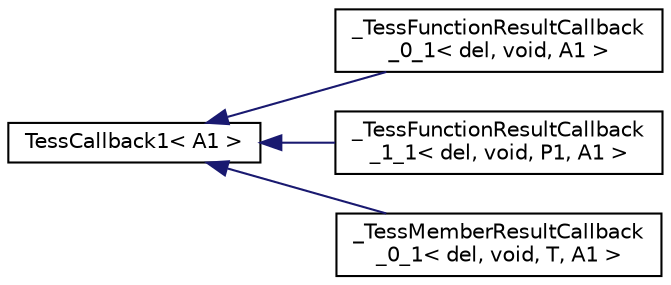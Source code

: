 digraph "Graphical Class Hierarchy"
{
 // LATEX_PDF_SIZE
  edge [fontname="Helvetica",fontsize="10",labelfontname="Helvetica",labelfontsize="10"];
  node [fontname="Helvetica",fontsize="10",shape=record];
  rankdir="LR";
  Node0 [label="TessCallback1\< A1 \>",height=0.2,width=0.4,color="black", fillcolor="white", style="filled",URL="$class_tess_callback1.html",tooltip=" "];
  Node0 -> Node1 [dir="back",color="midnightblue",fontsize="10",style="solid",fontname="Helvetica"];
  Node1 [label="_TessFunctionResultCallback\l_0_1\< del, void, A1 \>",height=0.2,width=0.4,color="black", fillcolor="white", style="filled",URL="$class___tess_function_result_callback__0__1_3_01del_00_01void_00_01_a1_01_4.html",tooltip=" "];
  Node0 -> Node2 [dir="back",color="midnightblue",fontsize="10",style="solid",fontname="Helvetica"];
  Node2 [label="_TessFunctionResultCallback\l_1_1\< del, void, P1, A1 \>",height=0.2,width=0.4,color="black", fillcolor="white", style="filled",URL="$class___tess_function_result_callback__1__1_3_01del_00_01void_00_01_p1_00_01_a1_01_4.html",tooltip=" "];
  Node0 -> Node3 [dir="back",color="midnightblue",fontsize="10",style="solid",fontname="Helvetica"];
  Node3 [label="_TessMemberResultCallback\l_0_1\< del, void, T, A1 \>",height=0.2,width=0.4,color="black", fillcolor="white", style="filled",URL="$class___tess_member_result_callback__0__1_3_01del_00_01void_00_01_t_00_01_a1_01_4.html",tooltip=" "];
}

